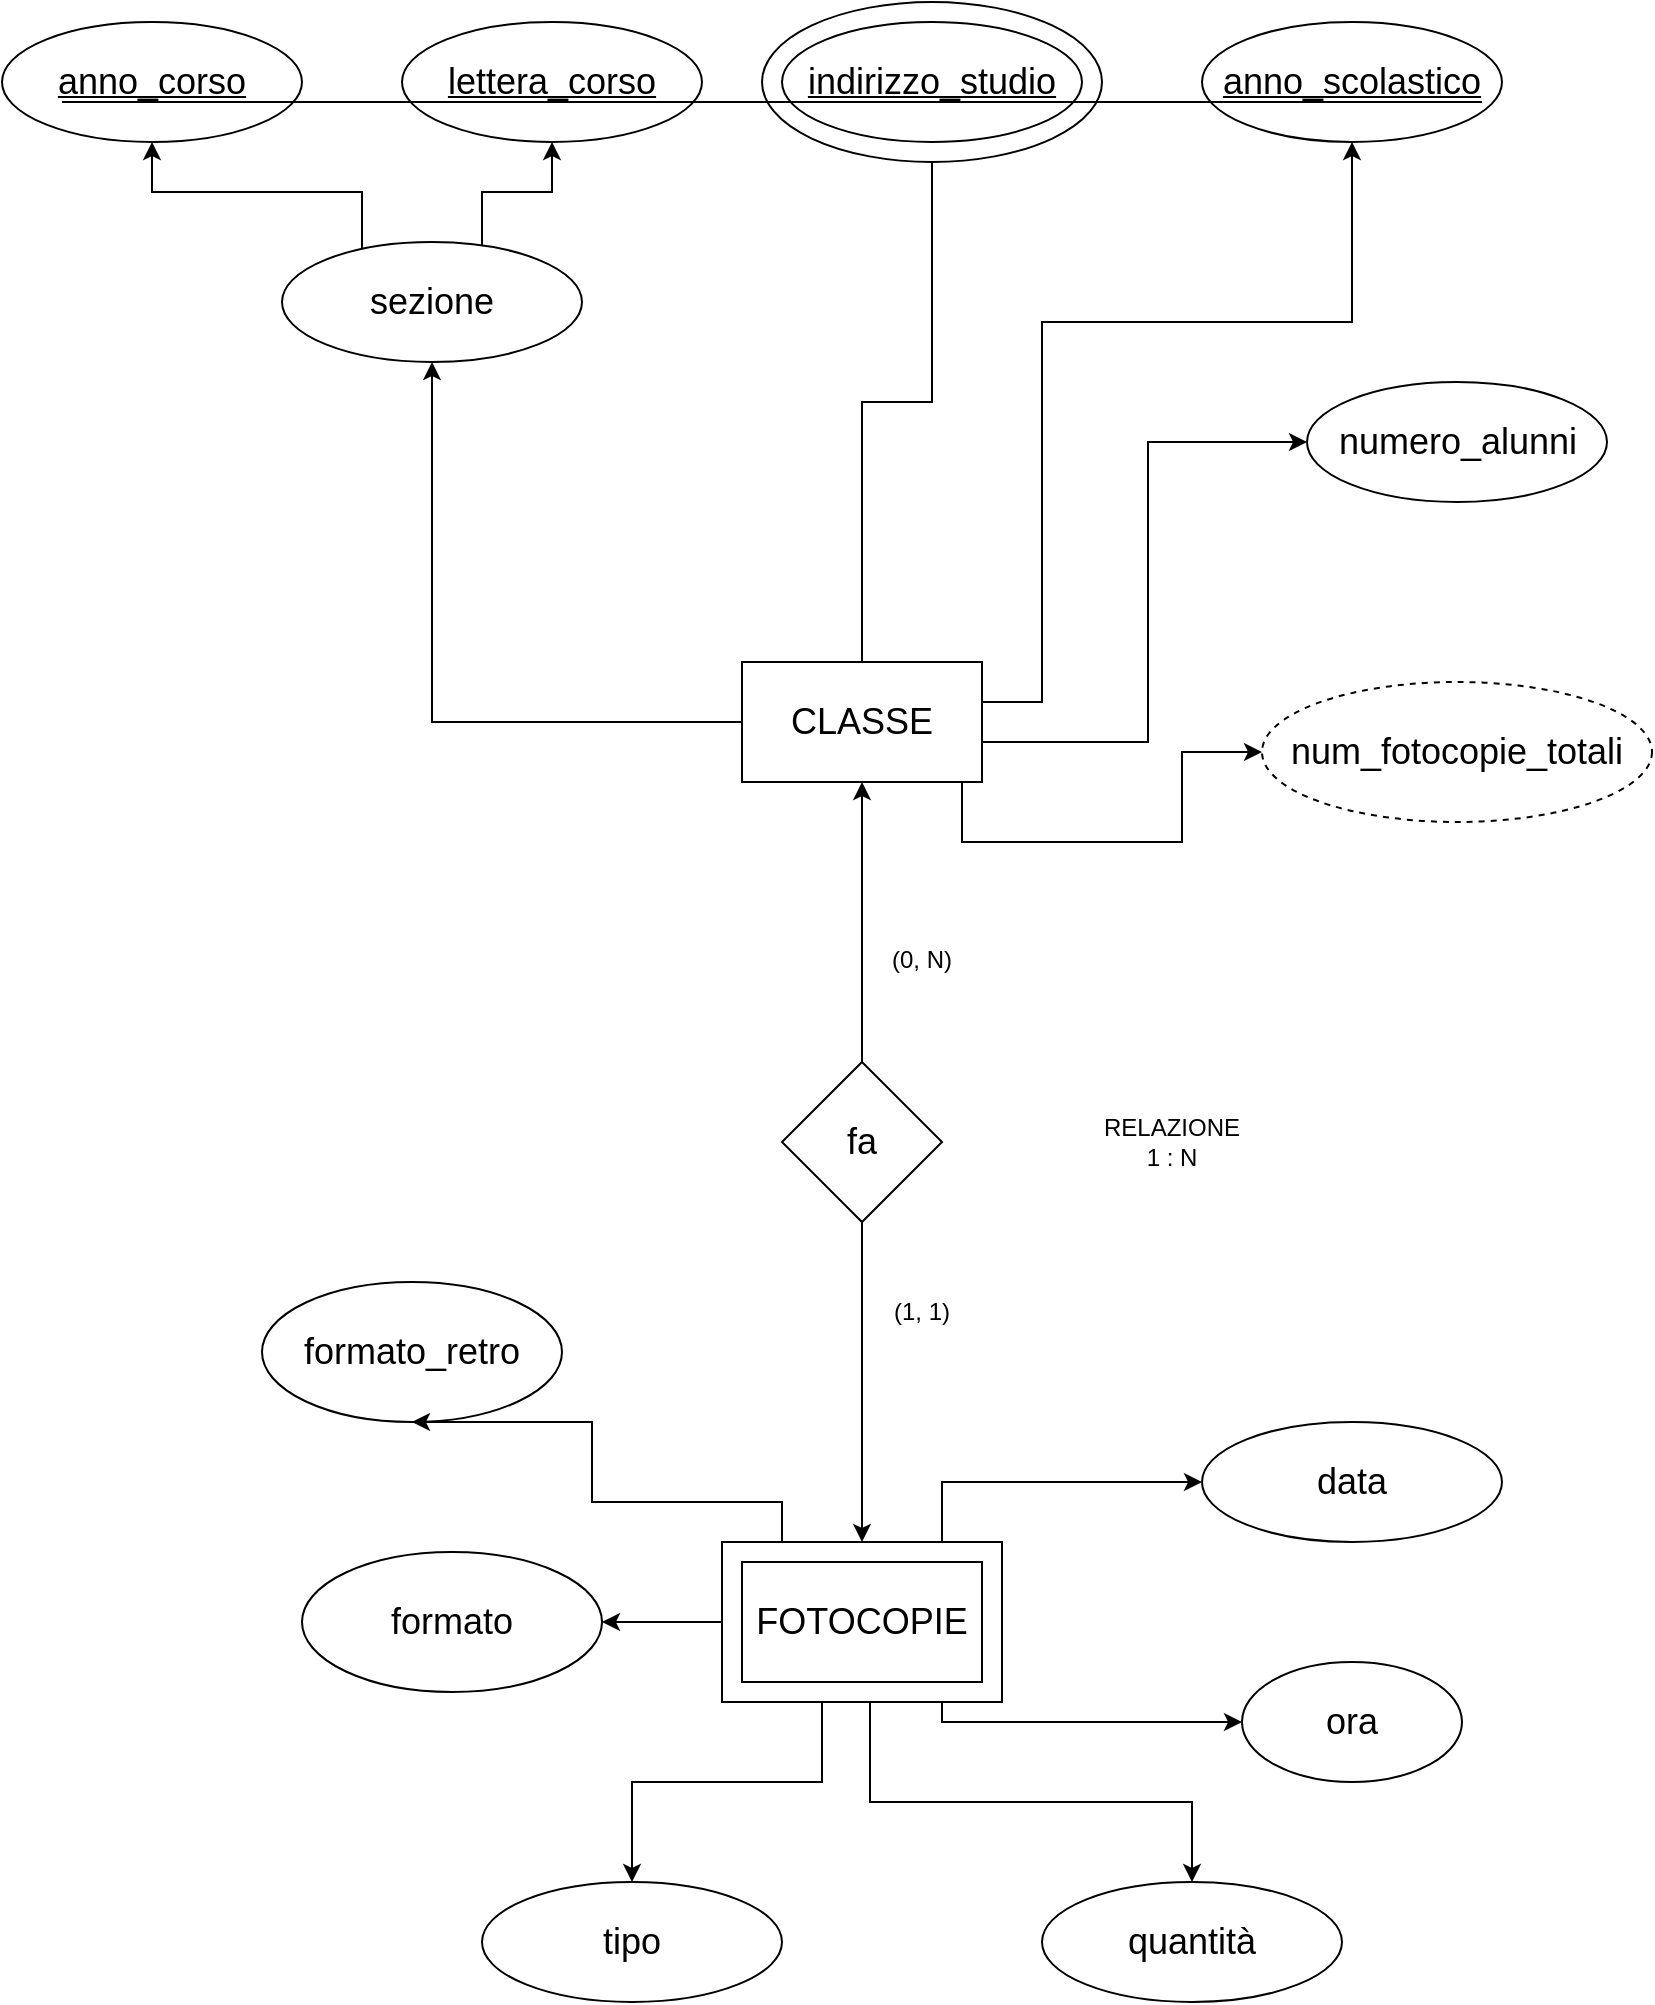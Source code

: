 <mxfile version="24.0.6" type="github">
  <diagram name="Pagina-1" id="JMemaCQykt2h5w1tGcgR">
    <mxGraphModel dx="1375" dy="557" grid="1" gridSize="10" guides="1" tooltips="1" connect="1" arrows="1" fold="1" page="1" pageScale="1" pageWidth="827" pageHeight="1169" math="0" shadow="0">
      <root>
        <mxCell id="0" />
        <mxCell id="1" parent="0" />
        <mxCell id="P38HnjuJRTm02irLRb3f-3" style="edgeStyle=orthogonalEdgeStyle;rounded=0;orthogonalLoop=1;jettySize=auto;html=1;" edge="1" parent="1" source="P38HnjuJRTm02irLRb3f-1" target="P38HnjuJRTm02irLRb3f-2">
          <mxGeometry relative="1" as="geometry" />
        </mxCell>
        <mxCell id="P38HnjuJRTm02irLRb3f-14" style="edgeStyle=orthogonalEdgeStyle;rounded=0;orthogonalLoop=1;jettySize=auto;html=1;entryX=0;entryY=0.5;entryDx=0;entryDy=0;" edge="1" parent="1" source="P38HnjuJRTm02irLRb3f-1" target="P38HnjuJRTm02irLRb3f-13">
          <mxGeometry relative="1" as="geometry">
            <Array as="points">
              <mxPoint x="460" y="510" />
              <mxPoint x="570" y="510" />
              <mxPoint x="570" y="465" />
            </Array>
          </mxGeometry>
        </mxCell>
        <mxCell id="P38HnjuJRTm02irLRb3f-15" style="edgeStyle=orthogonalEdgeStyle;rounded=0;orthogonalLoop=1;jettySize=auto;html=1;entryX=0;entryY=0.5;entryDx=0;entryDy=0;" edge="1" parent="1" source="P38HnjuJRTm02irLRb3f-1" target="P38HnjuJRTm02irLRb3f-5">
          <mxGeometry relative="1" as="geometry">
            <Array as="points">
              <mxPoint x="553" y="460" />
              <mxPoint x="553" y="310" />
            </Array>
          </mxGeometry>
        </mxCell>
        <mxCell id="P38HnjuJRTm02irLRb3f-16" style="edgeStyle=orthogonalEdgeStyle;rounded=0;orthogonalLoop=1;jettySize=auto;html=1;entryX=0.5;entryY=1;entryDx=0;entryDy=0;" edge="1" parent="1" source="P38HnjuJRTm02irLRb3f-1" target="P38HnjuJRTm02irLRb3f-12">
          <mxGeometry relative="1" as="geometry">
            <Array as="points">
              <mxPoint x="500" y="440" />
              <mxPoint x="500" y="250" />
              <mxPoint x="655" y="250" />
            </Array>
          </mxGeometry>
        </mxCell>
        <mxCell id="P38HnjuJRTm02irLRb3f-19" style="edgeStyle=orthogonalEdgeStyle;rounded=0;orthogonalLoop=1;jettySize=auto;html=1;entryX=0.5;entryY=1;entryDx=0;entryDy=0;" edge="1" parent="1" source="P38HnjuJRTm02irLRb3f-1" target="P38HnjuJRTm02irLRb3f-10">
          <mxGeometry relative="1" as="geometry" />
        </mxCell>
        <mxCell id="P38HnjuJRTm02irLRb3f-1" value="&lt;font style=&quot;font-size: 18px;&quot;&gt;CLASSE&lt;/font&gt;" style="rounded=0;whiteSpace=wrap;html=1;" vertex="1" parent="1">
          <mxGeometry x="350" y="420" width="120" height="60" as="geometry" />
        </mxCell>
        <mxCell id="P38HnjuJRTm02irLRb3f-17" style="edgeStyle=orthogonalEdgeStyle;rounded=0;orthogonalLoop=1;jettySize=auto;html=1;entryX=0.5;entryY=1;entryDx=0;entryDy=0;" edge="1" parent="1" source="P38HnjuJRTm02irLRb3f-2" target="P38HnjuJRTm02irLRb3f-6">
          <mxGeometry relative="1" as="geometry">
            <Array as="points">
              <mxPoint x="160" y="185" />
              <mxPoint x="55" y="185" />
            </Array>
          </mxGeometry>
        </mxCell>
        <mxCell id="P38HnjuJRTm02irLRb3f-18" style="edgeStyle=orthogonalEdgeStyle;rounded=0;orthogonalLoop=1;jettySize=auto;html=1;entryX=0.5;entryY=1;entryDx=0;entryDy=0;" edge="1" parent="1" source="P38HnjuJRTm02irLRb3f-2" target="P38HnjuJRTm02irLRb3f-11">
          <mxGeometry relative="1" as="geometry">
            <Array as="points">
              <mxPoint x="220" y="185" />
              <mxPoint x="255" y="185" />
            </Array>
          </mxGeometry>
        </mxCell>
        <mxCell id="P38HnjuJRTm02irLRb3f-2" value="&lt;font style=&quot;font-size: 18px;&quot;&gt;sezione&lt;/font&gt;" style="ellipse;whiteSpace=wrap;html=1;" vertex="1" parent="1">
          <mxGeometry x="120" y="210" width="150" height="60" as="geometry" />
        </mxCell>
        <mxCell id="P38HnjuJRTm02irLRb3f-5" value="&lt;font style=&quot;font-size: 18px;&quot;&gt;numero_alunni&lt;/font&gt;" style="ellipse;whiteSpace=wrap;html=1;" vertex="1" parent="1">
          <mxGeometry x="632.5" y="280" width="150" height="60" as="geometry" />
        </mxCell>
        <mxCell id="P38HnjuJRTm02irLRb3f-6" value="&lt;font style=&quot;font-size: 18px;&quot;&gt;&lt;u&gt;anno_corso&lt;/u&gt;&lt;/font&gt;" style="ellipse;whiteSpace=wrap;html=1;" vertex="1" parent="1">
          <mxGeometry x="-20" y="100" width="150" height="60" as="geometry" />
        </mxCell>
        <mxCell id="P38HnjuJRTm02irLRb3f-11" value="&lt;font style=&quot;font-size: 18px;&quot;&gt;&lt;u&gt;lettera_corso&lt;/u&gt;&lt;/font&gt;" style="ellipse;whiteSpace=wrap;html=1;" vertex="1" parent="1">
          <mxGeometry x="180" y="100" width="150" height="60" as="geometry" />
        </mxCell>
        <mxCell id="P38HnjuJRTm02irLRb3f-12" value="&lt;font style=&quot;font-size: 18px;&quot;&gt;&lt;u&gt;anno_scolastico&lt;/u&gt;&lt;/font&gt;" style="ellipse;whiteSpace=wrap;html=1;" vertex="1" parent="1">
          <mxGeometry x="580" y="100" width="150" height="60" as="geometry" />
        </mxCell>
        <mxCell id="P38HnjuJRTm02irLRb3f-13" value="&lt;font style=&quot;font-size: 18px;&quot;&gt;num_fotocopie_totali&lt;/font&gt;" style="ellipse;whiteSpace=wrap;html=1;align=center;dashed=1;" vertex="1" parent="1">
          <mxGeometry x="610" y="430" width="195" height="70" as="geometry" />
        </mxCell>
        <mxCell id="P38HnjuJRTm02irLRb3f-23" style="edgeStyle=orthogonalEdgeStyle;rounded=0;orthogonalLoop=1;jettySize=auto;html=1;entryX=0;entryY=0.5;entryDx=0;entryDy=0;" edge="1" parent="1" source="P38HnjuJRTm02irLRb3f-20" target="P38HnjuJRTm02irLRb3f-21">
          <mxGeometry relative="1" as="geometry">
            <Array as="points">
              <mxPoint x="450" y="830" />
            </Array>
          </mxGeometry>
        </mxCell>
        <mxCell id="P38HnjuJRTm02irLRb3f-24" style="edgeStyle=orthogonalEdgeStyle;rounded=0;orthogonalLoop=1;jettySize=auto;html=1;entryX=0;entryY=0.5;entryDx=0;entryDy=0;" edge="1" parent="1" source="P38HnjuJRTm02irLRb3f-20" target="P38HnjuJRTm02irLRb3f-22">
          <mxGeometry relative="1" as="geometry">
            <Array as="points">
              <mxPoint x="450" y="950" />
            </Array>
          </mxGeometry>
        </mxCell>
        <mxCell id="P38HnjuJRTm02irLRb3f-27" style="edgeStyle=orthogonalEdgeStyle;rounded=0;orthogonalLoop=1;jettySize=auto;html=1;entryX=0.5;entryY=0;entryDx=0;entryDy=0;" edge="1" parent="1" source="P38HnjuJRTm02irLRb3f-20" target="P38HnjuJRTm02irLRb3f-25">
          <mxGeometry relative="1" as="geometry">
            <Array as="points">
              <mxPoint x="414" y="990" />
              <mxPoint x="575" y="990" />
            </Array>
          </mxGeometry>
        </mxCell>
        <mxCell id="P38HnjuJRTm02irLRb3f-28" style="edgeStyle=orthogonalEdgeStyle;rounded=0;orthogonalLoop=1;jettySize=auto;html=1;entryX=0.5;entryY=0;entryDx=0;entryDy=0;" edge="1" parent="1" source="P38HnjuJRTm02irLRb3f-20" target="P38HnjuJRTm02irLRb3f-26">
          <mxGeometry relative="1" as="geometry">
            <Array as="points">
              <mxPoint x="390" y="980" />
              <mxPoint x="295" y="980" />
            </Array>
          </mxGeometry>
        </mxCell>
        <mxCell id="P38HnjuJRTm02irLRb3f-21" value="&lt;span style=&quot;font-size: 18px;&quot;&gt;data&lt;/span&gt;" style="ellipse;whiteSpace=wrap;html=1;" vertex="1" parent="1">
          <mxGeometry x="580" y="800" width="150" height="60" as="geometry" />
        </mxCell>
        <mxCell id="P38HnjuJRTm02irLRb3f-22" value="&lt;font style=&quot;font-size: 18px;&quot;&gt;ora&lt;/font&gt;" style="ellipse;whiteSpace=wrap;html=1;" vertex="1" parent="1">
          <mxGeometry x="600" y="920" width="110" height="60" as="geometry" />
        </mxCell>
        <mxCell id="P38HnjuJRTm02irLRb3f-25" value="&lt;span style=&quot;font-size: 18px;&quot;&gt;quantità&lt;/span&gt;" style="ellipse;whiteSpace=wrap;html=1;" vertex="1" parent="1">
          <mxGeometry x="500" y="1030" width="150" height="60" as="geometry" />
        </mxCell>
        <mxCell id="P38HnjuJRTm02irLRb3f-26" value="&lt;span style=&quot;font-size: 18px;&quot;&gt;tipo&lt;/span&gt;" style="ellipse;whiteSpace=wrap;html=1;" vertex="1" parent="1">
          <mxGeometry x="220" y="1030" width="150" height="60" as="geometry" />
        </mxCell>
        <mxCell id="P38HnjuJRTm02irLRb3f-31" value="" style="group" vertex="1" connectable="0" parent="1">
          <mxGeometry x="360" y="90" width="170" height="80" as="geometry" />
        </mxCell>
        <mxCell id="P38HnjuJRTm02irLRb3f-30" value="" style="ellipse;whiteSpace=wrap;html=1;" vertex="1" parent="P38HnjuJRTm02irLRb3f-31">
          <mxGeometry width="170" height="80" as="geometry" />
        </mxCell>
        <mxCell id="P38HnjuJRTm02irLRb3f-10" value="&lt;font style=&quot;font-size: 18px;&quot;&gt;&lt;u&gt;indirizzo_studio&lt;/u&gt;&lt;/font&gt;" style="ellipse;whiteSpace=wrap;html=1;" vertex="1" parent="P38HnjuJRTm02irLRb3f-31">
          <mxGeometry x="10" y="10" width="150" height="60" as="geometry" />
        </mxCell>
        <mxCell id="P38HnjuJRTm02irLRb3f-32" value="&lt;span style=&quot;font-size: 18px;&quot;&gt;formato&lt;/span&gt;" style="ellipse;whiteSpace=wrap;html=1;" vertex="1" parent="1">
          <mxGeometry x="130" y="865" width="150" height="70" as="geometry" />
        </mxCell>
        <mxCell id="P38HnjuJRTm02irLRb3f-33" value="&lt;span style=&quot;font-size: 18px;&quot;&gt;formato_retro&lt;/span&gt;" style="ellipse;whiteSpace=wrap;html=1;" vertex="1" parent="1">
          <mxGeometry x="110" y="730" width="150" height="70" as="geometry" />
        </mxCell>
        <mxCell id="P38HnjuJRTm02irLRb3f-36" value="" style="group" vertex="1" connectable="0" parent="1">
          <mxGeometry x="340" y="860" width="140" height="80" as="geometry" />
        </mxCell>
        <mxCell id="P38HnjuJRTm02irLRb3f-34" value="" style="rounded=0;whiteSpace=wrap;html=1;" vertex="1" parent="P38HnjuJRTm02irLRb3f-36">
          <mxGeometry width="140" height="80" as="geometry" />
        </mxCell>
        <mxCell id="P38HnjuJRTm02irLRb3f-20" value="&lt;span style=&quot;font-size: 18px;&quot;&gt;FOTOCOPIE&lt;/span&gt;" style="rounded=0;whiteSpace=wrap;html=1;" vertex="1" parent="P38HnjuJRTm02irLRb3f-36">
          <mxGeometry x="10" y="10" width="120" height="60" as="geometry" />
        </mxCell>
        <mxCell id="P38HnjuJRTm02irLRb3f-37" style="edgeStyle=orthogonalEdgeStyle;rounded=0;orthogonalLoop=1;jettySize=auto;html=1;entryX=1;entryY=0.5;entryDx=0;entryDy=0;" edge="1" parent="1" source="P38HnjuJRTm02irLRb3f-34" target="P38HnjuJRTm02irLRb3f-32">
          <mxGeometry relative="1" as="geometry" />
        </mxCell>
        <mxCell id="P38HnjuJRTm02irLRb3f-38" style="edgeStyle=orthogonalEdgeStyle;rounded=0;orthogonalLoop=1;jettySize=auto;html=1;entryX=0.5;entryY=1;entryDx=0;entryDy=0;" edge="1" parent="1" target="P38HnjuJRTm02irLRb3f-33">
          <mxGeometry relative="1" as="geometry">
            <mxPoint x="410" y="860" as="sourcePoint" />
            <Array as="points">
              <mxPoint x="370" y="860" />
              <mxPoint x="370" y="840" />
              <mxPoint x="275" y="840" />
            </Array>
          </mxGeometry>
        </mxCell>
        <mxCell id="P38HnjuJRTm02irLRb3f-40" style="edgeStyle=orthogonalEdgeStyle;rounded=0;orthogonalLoop=1;jettySize=auto;html=1;entryX=0.5;entryY=1;entryDx=0;entryDy=0;" edge="1" parent="1" source="P38HnjuJRTm02irLRb3f-39" target="P38HnjuJRTm02irLRb3f-1">
          <mxGeometry relative="1" as="geometry" />
        </mxCell>
        <mxCell id="P38HnjuJRTm02irLRb3f-41" style="edgeStyle=orthogonalEdgeStyle;rounded=0;orthogonalLoop=1;jettySize=auto;html=1;" edge="1" parent="1" source="P38HnjuJRTm02irLRb3f-39">
          <mxGeometry relative="1" as="geometry">
            <mxPoint x="410" y="860" as="targetPoint" />
          </mxGeometry>
        </mxCell>
        <mxCell id="P38HnjuJRTm02irLRb3f-39" value="&lt;font style=&quot;font-size: 18px;&quot;&gt;fa&lt;/font&gt;" style="rhombus;whiteSpace=wrap;html=1;" vertex="1" parent="1">
          <mxGeometry x="370" y="620" width="80" height="80" as="geometry" />
        </mxCell>
        <mxCell id="P38HnjuJRTm02irLRb3f-42" value="(0, N)" style="text;html=1;align=center;verticalAlign=middle;whiteSpace=wrap;rounded=0;" vertex="1" parent="1">
          <mxGeometry x="410" y="554" width="60" height="30" as="geometry" />
        </mxCell>
        <mxCell id="P38HnjuJRTm02irLRb3f-43" value="(1, 1)" style="text;html=1;align=center;verticalAlign=middle;whiteSpace=wrap;rounded=0;" vertex="1" parent="1">
          <mxGeometry x="410" y="730" width="60" height="30" as="geometry" />
        </mxCell>
        <mxCell id="P38HnjuJRTm02irLRb3f-44" value="RELAZIONE&lt;div&gt;1 : N&lt;/div&gt;" style="text;html=1;align=center;verticalAlign=middle;whiteSpace=wrap;rounded=0;" vertex="1" parent="1">
          <mxGeometry x="500" y="645" width="130" height="30" as="geometry" />
        </mxCell>
        <mxCell id="P38HnjuJRTm02irLRb3f-46" value="" style="endArrow=none;html=1;rounded=0;entryX=0.933;entryY=0.667;entryDx=0;entryDy=0;entryPerimeter=0;" edge="1" parent="1" target="P38HnjuJRTm02irLRb3f-12">
          <mxGeometry width="50" height="50" relative="1" as="geometry">
            <mxPoint x="10" y="140" as="sourcePoint" />
            <mxPoint x="170" y="140" as="targetPoint" />
            <Array as="points">
              <mxPoint x="80" y="140" />
            </Array>
          </mxGeometry>
        </mxCell>
      </root>
    </mxGraphModel>
  </diagram>
</mxfile>
